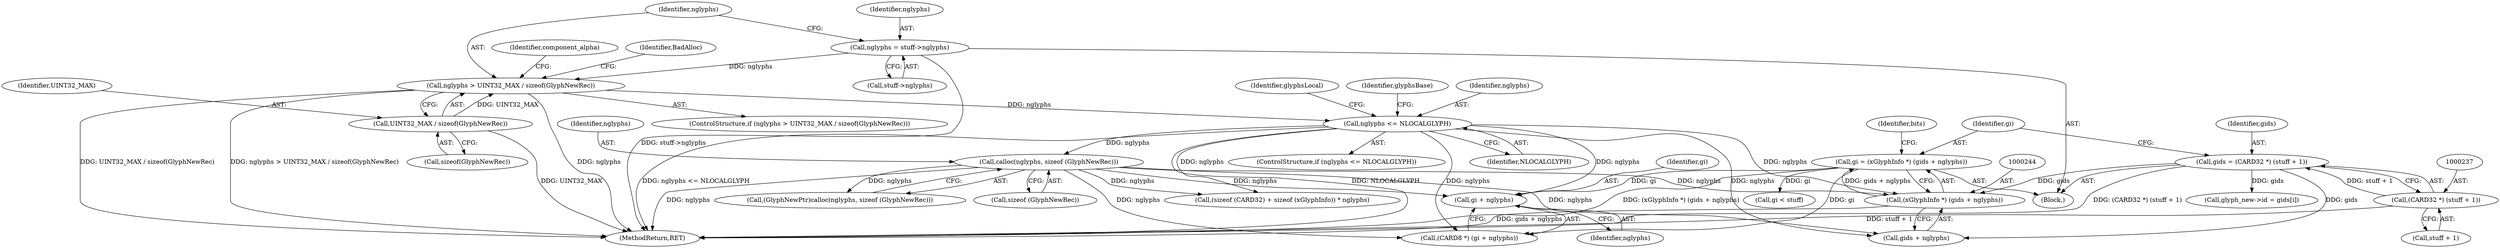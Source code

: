 digraph "0_xserver_5725849a1b427cd4a72b84e57f211edb35838718@pointer" {
"1000252" [label="(Call,gi + nglyphs)"];
"1000241" [label="(Call,gi = (xGlyphInfo *) (gids + nglyphs))"];
"1000243" [label="(Call,(xGlyphInfo *) (gids + nglyphs))"];
"1000234" [label="(Call,gids = (CARD32 *) (stuff + 1))"];
"1000236" [label="(Call,(CARD32 *) (stuff + 1))"];
"1000194" [label="(Call,nglyphs <= NLOCALGLYPH)"];
"1000177" [label="(Call,nglyphs > UINT32_MAX / sizeof(GlyphNewRec))"];
"1000171" [label="(Call,nglyphs = stuff->nglyphs)"];
"1000179" [label="(Call,UINT32_MAX / sizeof(GlyphNewRec))"];
"1000212" [label="(Call,calloc(nglyphs, sizeof (GlyphNewRec)))"];
"1000576" [label="(Call,glyph_new->id = gids[i])"];
"1000177" [label="(Call,nglyphs > UINT32_MAX / sizeof(GlyphNewRec))"];
"1000236" [label="(Call,(CARD32 *) (stuff + 1))"];
"1000172" [label="(Identifier,nglyphs)"];
"1000238" [label="(Call,stuff + 1)"];
"1000181" [label="(Call,sizeof(GlyphNewRec))"];
"1000213" [label="(Identifier,nglyphs)"];
"1000249" [label="(Identifier,bits)"];
"1000179" [label="(Call,UINT32_MAX / sizeof(GlyphNewRec))"];
"1000171" [label="(Call,nglyphs = stuff->nglyphs)"];
"1000193" [label="(ControlStructure,if (nglyphs <= NLOCALGLYPH))"];
"1000243" [label="(Call,(xGlyphInfo *) (gids + nglyphs))"];
"1000212" [label="(Call,calloc(nglyphs, sizeof (GlyphNewRec)))"];
"1000210" [label="(Call,(GlyphNewPtr)calloc(nglyphs, sizeof (GlyphNewRec)))"];
"1000176" [label="(ControlStructure,if (nglyphs > UINT32_MAX / sizeof(GlyphNewRec)))"];
"1000242" [label="(Identifier,gi)"];
"1000257" [label="(Call,(sizeof (CARD32) + sizeof (xGlyphInfo)) * nglyphs)"];
"1000266" [label="(Call,gi < stuff)"];
"1000196" [label="(Identifier,NLOCALGLYPH)"];
"1000250" [label="(Call,(CARD8 *) (gi + nglyphs))"];
"1000235" [label="(Identifier,gids)"];
"1000698" [label="(MethodReturn,RET)"];
"1000186" [label="(Identifier,component_alpha)"];
"1000173" [label="(Call,stuff->nglyphs)"];
"1000245" [label="(Call,gids + nglyphs)"];
"1000199" [label="(Identifier,glyphsLocal)"];
"1000254" [label="(Identifier,nglyphs)"];
"1000253" [label="(Identifier,gi)"];
"1000241" [label="(Call,gi = (xGlyphInfo *) (gids + nglyphs))"];
"1000234" [label="(Call,gids = (CARD32 *) (stuff + 1))"];
"1000209" [label="(Identifier,glyphsBase)"];
"1000178" [label="(Identifier,nglyphs)"];
"1000214" [label="(Call,sizeof (GlyphNewRec))"];
"1000195" [label="(Identifier,nglyphs)"];
"1000180" [label="(Identifier,UINT32_MAX)"];
"1000194" [label="(Call,nglyphs <= NLOCALGLYPH)"];
"1000105" [label="(Block,)"];
"1000252" [label="(Call,gi + nglyphs)"];
"1000184" [label="(Identifier,BadAlloc)"];
"1000252" -> "1000250"  [label="AST: "];
"1000252" -> "1000254"  [label="CFG: "];
"1000253" -> "1000252"  [label="AST: "];
"1000254" -> "1000252"  [label="AST: "];
"1000250" -> "1000252"  [label="CFG: "];
"1000241" -> "1000252"  [label="DDG: gi"];
"1000194" -> "1000252"  [label="DDG: nglyphs"];
"1000212" -> "1000252"  [label="DDG: nglyphs"];
"1000241" -> "1000105"  [label="AST: "];
"1000241" -> "1000243"  [label="CFG: "];
"1000242" -> "1000241"  [label="AST: "];
"1000243" -> "1000241"  [label="AST: "];
"1000249" -> "1000241"  [label="CFG: "];
"1000241" -> "1000698"  [label="DDG: (xGlyphInfo *) (gids + nglyphs)"];
"1000243" -> "1000241"  [label="DDG: gids + nglyphs"];
"1000241" -> "1000250"  [label="DDG: gi"];
"1000241" -> "1000266"  [label="DDG: gi"];
"1000243" -> "1000245"  [label="CFG: "];
"1000244" -> "1000243"  [label="AST: "];
"1000245" -> "1000243"  [label="AST: "];
"1000243" -> "1000698"  [label="DDG: gids + nglyphs"];
"1000234" -> "1000243"  [label="DDG: gids"];
"1000194" -> "1000243"  [label="DDG: nglyphs"];
"1000212" -> "1000243"  [label="DDG: nglyphs"];
"1000234" -> "1000105"  [label="AST: "];
"1000234" -> "1000236"  [label="CFG: "];
"1000235" -> "1000234"  [label="AST: "];
"1000236" -> "1000234"  [label="AST: "];
"1000242" -> "1000234"  [label="CFG: "];
"1000234" -> "1000698"  [label="DDG: (CARD32 *) (stuff + 1)"];
"1000236" -> "1000234"  [label="DDG: stuff + 1"];
"1000234" -> "1000245"  [label="DDG: gids"];
"1000234" -> "1000576"  [label="DDG: gids"];
"1000236" -> "1000238"  [label="CFG: "];
"1000237" -> "1000236"  [label="AST: "];
"1000238" -> "1000236"  [label="AST: "];
"1000236" -> "1000698"  [label="DDG: stuff + 1"];
"1000194" -> "1000193"  [label="AST: "];
"1000194" -> "1000196"  [label="CFG: "];
"1000195" -> "1000194"  [label="AST: "];
"1000196" -> "1000194"  [label="AST: "];
"1000199" -> "1000194"  [label="CFG: "];
"1000209" -> "1000194"  [label="CFG: "];
"1000194" -> "1000698"  [label="DDG: nglyphs <= NLOCALGLYPH"];
"1000194" -> "1000698"  [label="DDG: NLOCALGLYPH"];
"1000177" -> "1000194"  [label="DDG: nglyphs"];
"1000194" -> "1000212"  [label="DDG: nglyphs"];
"1000194" -> "1000245"  [label="DDG: nglyphs"];
"1000194" -> "1000250"  [label="DDG: nglyphs"];
"1000194" -> "1000257"  [label="DDG: nglyphs"];
"1000177" -> "1000176"  [label="AST: "];
"1000177" -> "1000179"  [label="CFG: "];
"1000178" -> "1000177"  [label="AST: "];
"1000179" -> "1000177"  [label="AST: "];
"1000184" -> "1000177"  [label="CFG: "];
"1000186" -> "1000177"  [label="CFG: "];
"1000177" -> "1000698"  [label="DDG: nglyphs"];
"1000177" -> "1000698"  [label="DDG: UINT32_MAX / sizeof(GlyphNewRec)"];
"1000177" -> "1000698"  [label="DDG: nglyphs > UINT32_MAX / sizeof(GlyphNewRec)"];
"1000171" -> "1000177"  [label="DDG: nglyphs"];
"1000179" -> "1000177"  [label="DDG: UINT32_MAX"];
"1000171" -> "1000105"  [label="AST: "];
"1000171" -> "1000173"  [label="CFG: "];
"1000172" -> "1000171"  [label="AST: "];
"1000173" -> "1000171"  [label="AST: "];
"1000178" -> "1000171"  [label="CFG: "];
"1000171" -> "1000698"  [label="DDG: stuff->nglyphs"];
"1000179" -> "1000181"  [label="CFG: "];
"1000180" -> "1000179"  [label="AST: "];
"1000181" -> "1000179"  [label="AST: "];
"1000179" -> "1000698"  [label="DDG: UINT32_MAX"];
"1000212" -> "1000210"  [label="AST: "];
"1000212" -> "1000214"  [label="CFG: "];
"1000213" -> "1000212"  [label="AST: "];
"1000214" -> "1000212"  [label="AST: "];
"1000210" -> "1000212"  [label="CFG: "];
"1000212" -> "1000698"  [label="DDG: nglyphs"];
"1000212" -> "1000210"  [label="DDG: nglyphs"];
"1000212" -> "1000245"  [label="DDG: nglyphs"];
"1000212" -> "1000250"  [label="DDG: nglyphs"];
"1000212" -> "1000257"  [label="DDG: nglyphs"];
}
